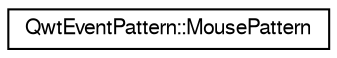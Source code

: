 digraph G
{
  edge [fontname="FreeSans",fontsize="10",labelfontname="FreeSans",labelfontsize="10"];
  node [fontname="FreeSans",fontsize="10",shape=record];
  rankdir="LR";
  Node1 [label="QwtEventPattern::MousePattern",height=0.2,width=0.4,color="black", fillcolor="white", style="filled",URL="$class_qwt_event_pattern_1_1_mouse_pattern.html",tooltip="A pattern for mouse events."];
}
